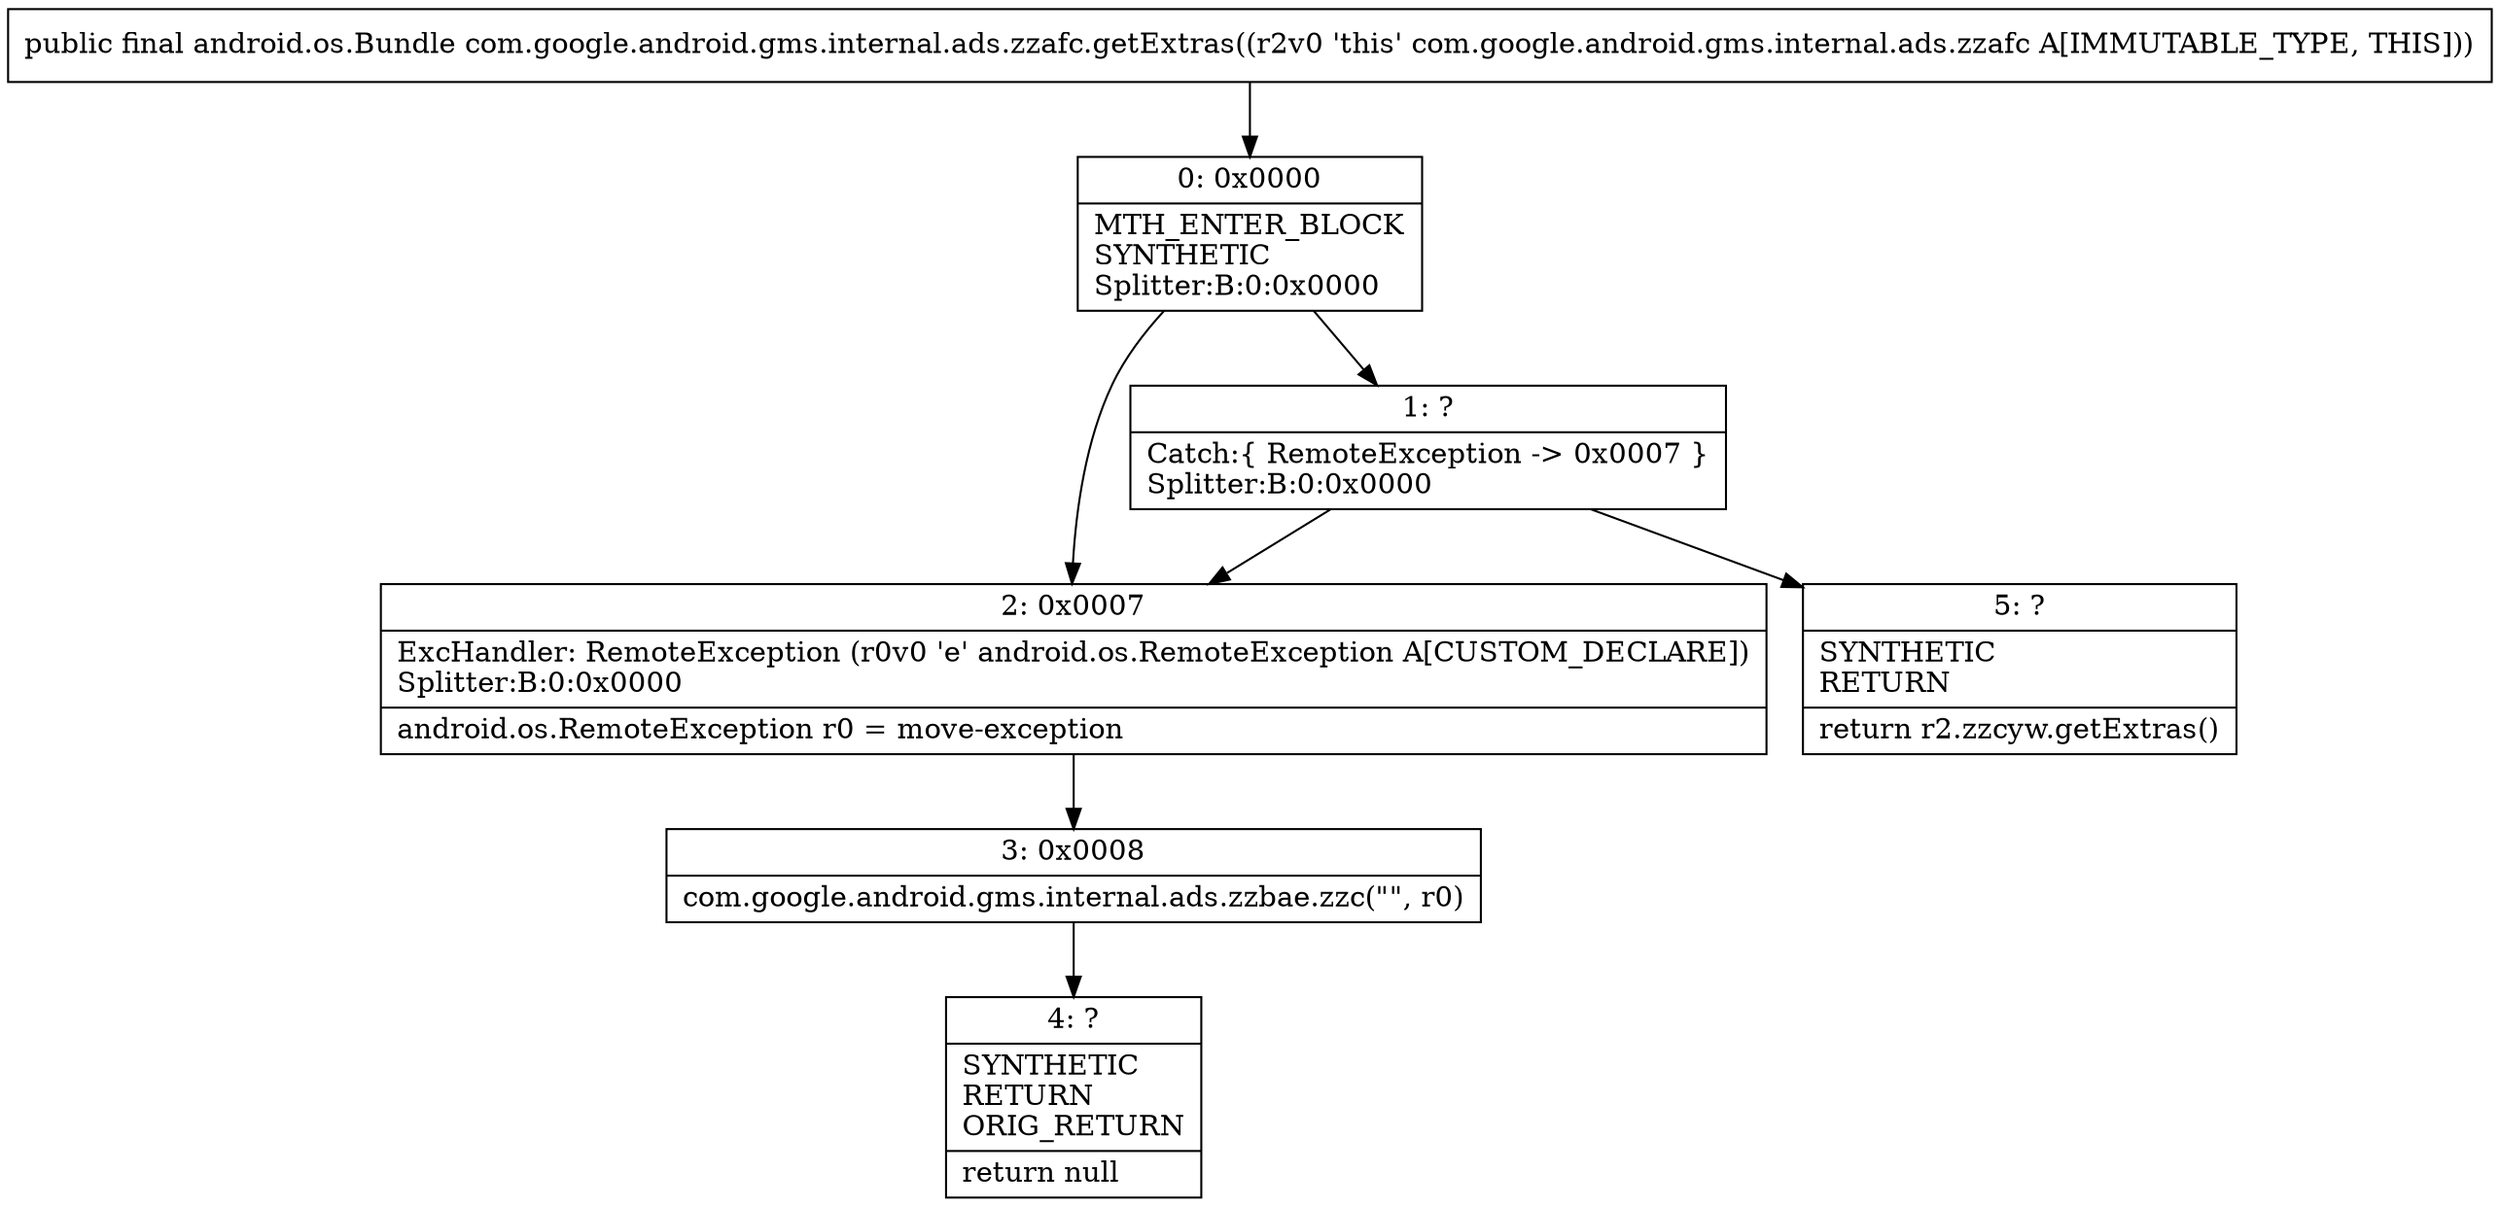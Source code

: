 digraph "CFG forcom.google.android.gms.internal.ads.zzafc.getExtras()Landroid\/os\/Bundle;" {
Node_0 [shape=record,label="{0\:\ 0x0000|MTH_ENTER_BLOCK\lSYNTHETIC\lSplitter:B:0:0x0000\l}"];
Node_1 [shape=record,label="{1\:\ ?|Catch:\{ RemoteException \-\> 0x0007 \}\lSplitter:B:0:0x0000\l}"];
Node_2 [shape=record,label="{2\:\ 0x0007|ExcHandler: RemoteException (r0v0 'e' android.os.RemoteException A[CUSTOM_DECLARE])\lSplitter:B:0:0x0000\l|android.os.RemoteException r0 = move\-exception\l}"];
Node_3 [shape=record,label="{3\:\ 0x0008|com.google.android.gms.internal.ads.zzbae.zzc(\"\", r0)\l}"];
Node_4 [shape=record,label="{4\:\ ?|SYNTHETIC\lRETURN\lORIG_RETURN\l|return null\l}"];
Node_5 [shape=record,label="{5\:\ ?|SYNTHETIC\lRETURN\l|return r2.zzcyw.getExtras()\l}"];
MethodNode[shape=record,label="{public final android.os.Bundle com.google.android.gms.internal.ads.zzafc.getExtras((r2v0 'this' com.google.android.gms.internal.ads.zzafc A[IMMUTABLE_TYPE, THIS])) }"];
MethodNode -> Node_0;
Node_0 -> Node_1;
Node_0 -> Node_2;
Node_1 -> Node_2;
Node_1 -> Node_5;
Node_2 -> Node_3;
Node_3 -> Node_4;
}

